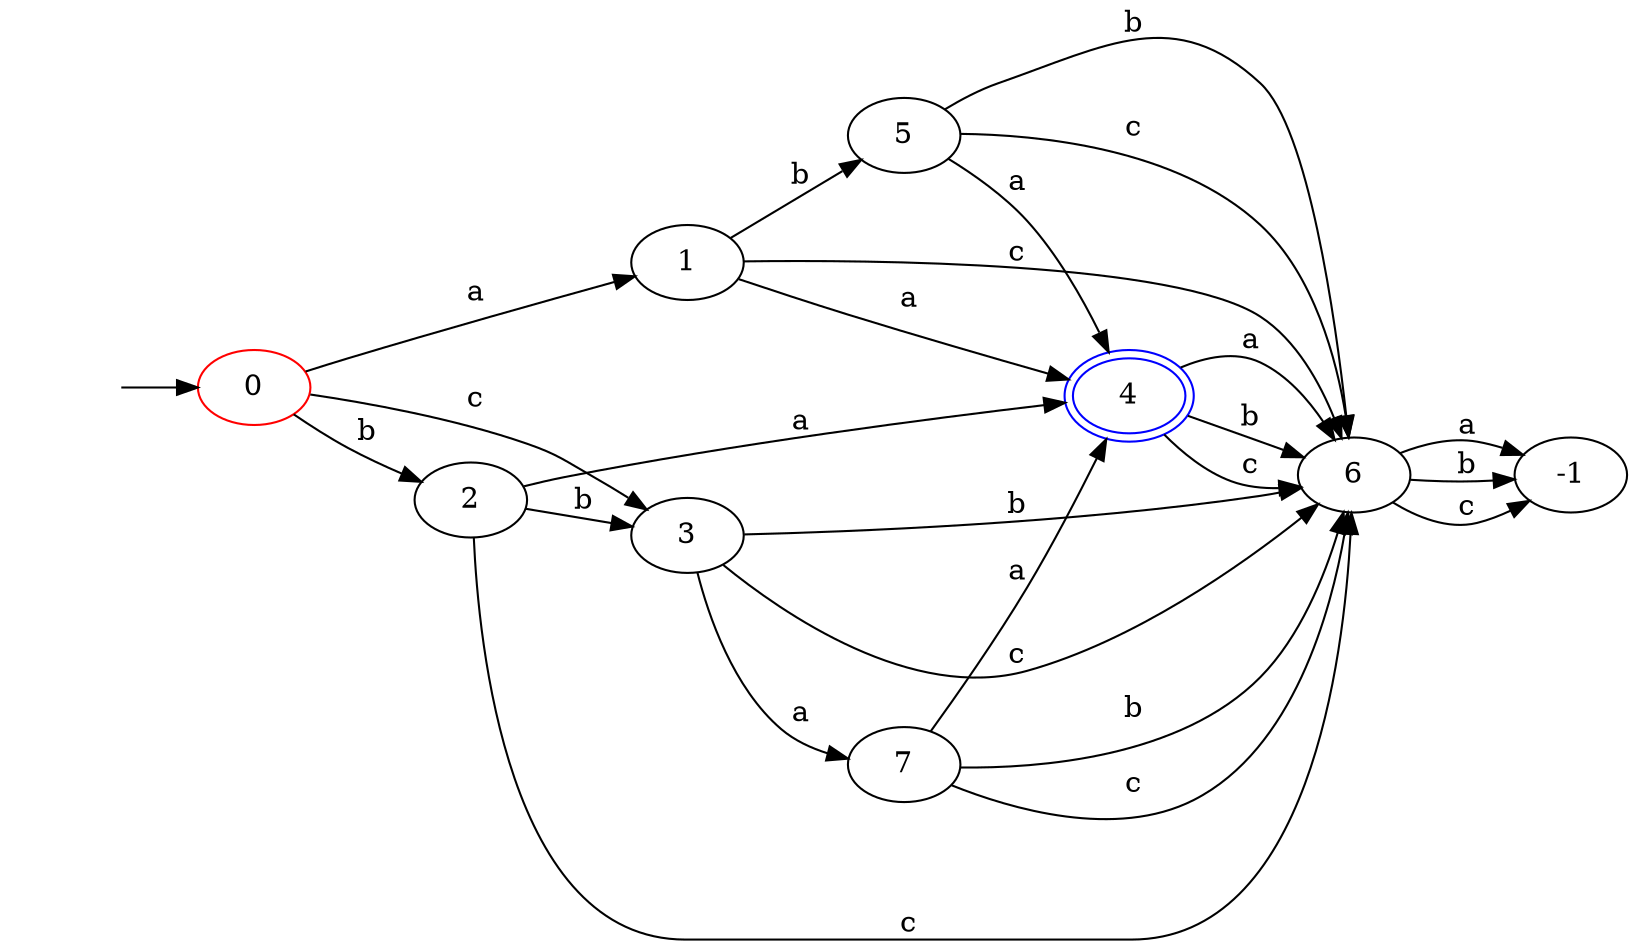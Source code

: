 digraph ND01DESC {
rankdir=LR; 
 v [style=invisible];
 v -> 0;
0 [color=red];
0 -> 1 [label =" a"];
0 -> 2 [label =" b"];
0 -> 3 [label =" c"];
1 -> 4 [label =" a"];
4 [peripheries=2,color=blue];
1 -> 5 [label =" b"];
1 -> 6 [label =" c"];
2 -> 4 [label =" a"];
4 [peripheries=2,color=blue];
2 -> 3 [label =" b"];
2 -> 6 [label =" c"];
3 -> 7 [label =" a"];
3 -> 6 [label =" b"];
3 -> 6 [label =" c"];
4 -> 6 [label =" a"];
4 -> 6 [label =" b"];
4 -> 6 [label =" c"];
5 -> 4 [label =" a"];
4 [peripheries=2,color=blue];
5 -> 6 [label =" b"];
5 -> 6 [label =" c"];
6 -> -1 [label =" a"];
6 -> -1 [label =" b"];
6 -> -1 [label =" c"];
7 -> 4 [label =" a"];
4 [peripheries=2,color=blue];
7 -> 6 [label =" b"];
7 -> 6 [label =" c"];
}